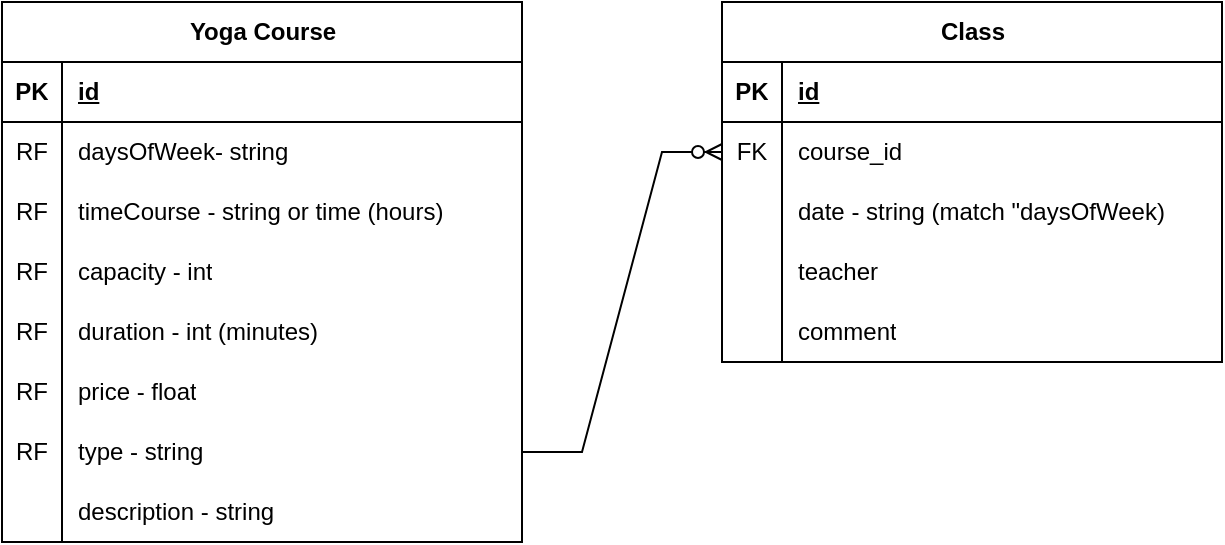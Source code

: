 <mxfile version="24.8.3" pages="2">
  <diagram name="Database" id="Qu7sAN18-eHF3yUNQ8n1">
    <mxGraphModel dx="1050" dy="522" grid="1" gridSize="10" guides="1" tooltips="1" connect="1" arrows="1" fold="1" page="1" pageScale="1" pageWidth="827" pageHeight="1169" math="0" shadow="0">
      <root>
        <mxCell id="0" />
        <mxCell id="1" parent="0" />
        <mxCell id="ktZBi00OZ3sDXtpWGSN6-1" value="Yoga Course" style="shape=table;startSize=30;container=1;collapsible=1;childLayout=tableLayout;fixedRows=1;rowLines=0;fontStyle=1;align=center;resizeLast=1;html=1;" parent="1" vertex="1">
          <mxGeometry x="120" y="120" width="260" height="270" as="geometry" />
        </mxCell>
        <mxCell id="ktZBi00OZ3sDXtpWGSN6-2" value="" style="shape=tableRow;horizontal=0;startSize=0;swimlaneHead=0;swimlaneBody=0;fillColor=none;collapsible=0;dropTarget=0;points=[[0,0.5],[1,0.5]];portConstraint=eastwest;top=0;left=0;right=0;bottom=1;" parent="ktZBi00OZ3sDXtpWGSN6-1" vertex="1">
          <mxGeometry y="30" width="260" height="30" as="geometry" />
        </mxCell>
        <mxCell id="ktZBi00OZ3sDXtpWGSN6-3" value="PK" style="shape=partialRectangle;connectable=0;fillColor=none;top=0;left=0;bottom=0;right=0;fontStyle=1;overflow=hidden;whiteSpace=wrap;html=1;" parent="ktZBi00OZ3sDXtpWGSN6-2" vertex="1">
          <mxGeometry width="30" height="30" as="geometry">
            <mxRectangle width="30" height="30" as="alternateBounds" />
          </mxGeometry>
        </mxCell>
        <mxCell id="ktZBi00OZ3sDXtpWGSN6-4" value="id" style="shape=partialRectangle;connectable=0;fillColor=none;top=0;left=0;bottom=0;right=0;align=left;spacingLeft=6;fontStyle=5;overflow=hidden;whiteSpace=wrap;html=1;" parent="ktZBi00OZ3sDXtpWGSN6-2" vertex="1">
          <mxGeometry x="30" width="230" height="30" as="geometry">
            <mxRectangle width="230" height="30" as="alternateBounds" />
          </mxGeometry>
        </mxCell>
        <mxCell id="k6un1PruwB5c_WPFJ324-1" value="" style="shape=tableRow;horizontal=0;startSize=0;swimlaneHead=0;swimlaneBody=0;fillColor=none;collapsible=0;dropTarget=0;points=[[0,0.5],[1,0.5]];portConstraint=eastwest;top=0;left=0;right=0;bottom=0;" parent="ktZBi00OZ3sDXtpWGSN6-1" vertex="1">
          <mxGeometry y="60" width="260" height="30" as="geometry" />
        </mxCell>
        <mxCell id="k6un1PruwB5c_WPFJ324-2" value="RF" style="shape=partialRectangle;connectable=0;fillColor=none;top=0;left=0;bottom=0;right=0;editable=1;overflow=hidden;whiteSpace=wrap;html=1;" parent="k6un1PruwB5c_WPFJ324-1" vertex="1">
          <mxGeometry width="30" height="30" as="geometry">
            <mxRectangle width="30" height="30" as="alternateBounds" />
          </mxGeometry>
        </mxCell>
        <mxCell id="k6un1PruwB5c_WPFJ324-3" value="daysOfWeek- string" style="shape=partialRectangle;connectable=0;fillColor=none;top=0;left=0;bottom=0;right=0;align=left;spacingLeft=6;overflow=hidden;whiteSpace=wrap;html=1;" parent="k6un1PruwB5c_WPFJ324-1" vertex="1">
          <mxGeometry x="30" width="230" height="30" as="geometry">
            <mxRectangle width="230" height="30" as="alternateBounds" />
          </mxGeometry>
        </mxCell>
        <mxCell id="ktZBi00OZ3sDXtpWGSN6-8" value="" style="shape=tableRow;horizontal=0;startSize=0;swimlaneHead=0;swimlaneBody=0;fillColor=none;collapsible=0;dropTarget=0;points=[[0,0.5],[1,0.5]];portConstraint=eastwest;top=0;left=0;right=0;bottom=0;" parent="ktZBi00OZ3sDXtpWGSN6-1" vertex="1">
          <mxGeometry y="90" width="260" height="30" as="geometry" />
        </mxCell>
        <mxCell id="ktZBi00OZ3sDXtpWGSN6-9" value="RF" style="shape=partialRectangle;connectable=0;fillColor=none;top=0;left=0;bottom=0;right=0;editable=1;overflow=hidden;whiteSpace=wrap;html=1;" parent="ktZBi00OZ3sDXtpWGSN6-8" vertex="1">
          <mxGeometry width="30" height="30" as="geometry">
            <mxRectangle width="30" height="30" as="alternateBounds" />
          </mxGeometry>
        </mxCell>
        <mxCell id="ktZBi00OZ3sDXtpWGSN6-10" value="timeCourse - string or time (hours)" style="shape=partialRectangle;connectable=0;fillColor=none;top=0;left=0;bottom=0;right=0;align=left;spacingLeft=6;overflow=hidden;whiteSpace=wrap;html=1;" parent="ktZBi00OZ3sDXtpWGSN6-8" vertex="1">
          <mxGeometry x="30" width="230" height="30" as="geometry">
            <mxRectangle width="230" height="30" as="alternateBounds" />
          </mxGeometry>
        </mxCell>
        <mxCell id="ktZBi00OZ3sDXtpWGSN6-11" value="" style="shape=tableRow;horizontal=0;startSize=0;swimlaneHead=0;swimlaneBody=0;fillColor=none;collapsible=0;dropTarget=0;points=[[0,0.5],[1,0.5]];portConstraint=eastwest;top=0;left=0;right=0;bottom=0;" parent="ktZBi00OZ3sDXtpWGSN6-1" vertex="1">
          <mxGeometry y="120" width="260" height="30" as="geometry" />
        </mxCell>
        <mxCell id="ktZBi00OZ3sDXtpWGSN6-12" value="RF" style="shape=partialRectangle;connectable=0;fillColor=none;top=0;left=0;bottom=0;right=0;editable=1;overflow=hidden;whiteSpace=wrap;html=1;" parent="ktZBi00OZ3sDXtpWGSN6-11" vertex="1">
          <mxGeometry width="30" height="30" as="geometry">
            <mxRectangle width="30" height="30" as="alternateBounds" />
          </mxGeometry>
        </mxCell>
        <mxCell id="ktZBi00OZ3sDXtpWGSN6-13" value="capacity - int" style="shape=partialRectangle;connectable=0;fillColor=none;top=0;left=0;bottom=0;right=0;align=left;spacingLeft=6;overflow=hidden;whiteSpace=wrap;html=1;" parent="ktZBi00OZ3sDXtpWGSN6-11" vertex="1">
          <mxGeometry x="30" width="230" height="30" as="geometry">
            <mxRectangle width="230" height="30" as="alternateBounds" />
          </mxGeometry>
        </mxCell>
        <mxCell id="ktZBi00OZ3sDXtpWGSN6-14" value="" style="shape=tableRow;horizontal=0;startSize=0;swimlaneHead=0;swimlaneBody=0;fillColor=none;collapsible=0;dropTarget=0;points=[[0,0.5],[1,0.5]];portConstraint=eastwest;top=0;left=0;right=0;bottom=0;" parent="ktZBi00OZ3sDXtpWGSN6-1" vertex="1">
          <mxGeometry y="150" width="260" height="30" as="geometry" />
        </mxCell>
        <mxCell id="ktZBi00OZ3sDXtpWGSN6-15" value="RF" style="shape=partialRectangle;connectable=0;fillColor=none;top=0;left=0;bottom=0;right=0;editable=1;overflow=hidden;whiteSpace=wrap;html=1;" parent="ktZBi00OZ3sDXtpWGSN6-14" vertex="1">
          <mxGeometry width="30" height="30" as="geometry">
            <mxRectangle width="30" height="30" as="alternateBounds" />
          </mxGeometry>
        </mxCell>
        <mxCell id="ktZBi00OZ3sDXtpWGSN6-16" value="duration - int (minutes)" style="shape=partialRectangle;connectable=0;fillColor=none;top=0;left=0;bottom=0;right=0;align=left;spacingLeft=6;overflow=hidden;whiteSpace=wrap;html=1;" parent="ktZBi00OZ3sDXtpWGSN6-14" vertex="1">
          <mxGeometry x="30" width="230" height="30" as="geometry">
            <mxRectangle width="230" height="30" as="alternateBounds" />
          </mxGeometry>
        </mxCell>
        <mxCell id="ktZBi00OZ3sDXtpWGSN6-17" value="" style="shape=tableRow;horizontal=0;startSize=0;swimlaneHead=0;swimlaneBody=0;fillColor=none;collapsible=0;dropTarget=0;points=[[0,0.5],[1,0.5]];portConstraint=eastwest;top=0;left=0;right=0;bottom=0;" parent="ktZBi00OZ3sDXtpWGSN6-1" vertex="1">
          <mxGeometry y="180" width="260" height="30" as="geometry" />
        </mxCell>
        <mxCell id="ktZBi00OZ3sDXtpWGSN6-18" value="RF" style="shape=partialRectangle;connectable=0;fillColor=none;top=0;left=0;bottom=0;right=0;editable=1;overflow=hidden;whiteSpace=wrap;html=1;" parent="ktZBi00OZ3sDXtpWGSN6-17" vertex="1">
          <mxGeometry width="30" height="30" as="geometry">
            <mxRectangle width="30" height="30" as="alternateBounds" />
          </mxGeometry>
        </mxCell>
        <mxCell id="ktZBi00OZ3sDXtpWGSN6-19" value="price - float" style="shape=partialRectangle;connectable=0;fillColor=none;top=0;left=0;bottom=0;right=0;align=left;spacingLeft=6;overflow=hidden;whiteSpace=wrap;html=1;" parent="ktZBi00OZ3sDXtpWGSN6-17" vertex="1">
          <mxGeometry x="30" width="230" height="30" as="geometry">
            <mxRectangle width="230" height="30" as="alternateBounds" />
          </mxGeometry>
        </mxCell>
        <mxCell id="ktZBi00OZ3sDXtpWGSN6-20" value="" style="shape=tableRow;horizontal=0;startSize=0;swimlaneHead=0;swimlaneBody=0;fillColor=none;collapsible=0;dropTarget=0;points=[[0,0.5],[1,0.5]];portConstraint=eastwest;top=0;left=0;right=0;bottom=0;" parent="ktZBi00OZ3sDXtpWGSN6-1" vertex="1">
          <mxGeometry y="210" width="260" height="30" as="geometry" />
        </mxCell>
        <mxCell id="ktZBi00OZ3sDXtpWGSN6-21" value="RF" style="shape=partialRectangle;connectable=0;fillColor=none;top=0;left=0;bottom=0;right=0;editable=1;overflow=hidden;whiteSpace=wrap;html=1;" parent="ktZBi00OZ3sDXtpWGSN6-20" vertex="1">
          <mxGeometry width="30" height="30" as="geometry">
            <mxRectangle width="30" height="30" as="alternateBounds" />
          </mxGeometry>
        </mxCell>
        <mxCell id="ktZBi00OZ3sDXtpWGSN6-22" value="type - string" style="shape=partialRectangle;connectable=0;fillColor=none;top=0;left=0;bottom=0;right=0;align=left;spacingLeft=6;overflow=hidden;whiteSpace=wrap;html=1;" parent="ktZBi00OZ3sDXtpWGSN6-20" vertex="1">
          <mxGeometry x="30" width="230" height="30" as="geometry">
            <mxRectangle width="230" height="30" as="alternateBounds" />
          </mxGeometry>
        </mxCell>
        <mxCell id="ktZBi00OZ3sDXtpWGSN6-23" value="" style="shape=tableRow;horizontal=0;startSize=0;swimlaneHead=0;swimlaneBody=0;fillColor=none;collapsible=0;dropTarget=0;points=[[0,0.5],[1,0.5]];portConstraint=eastwest;top=0;left=0;right=0;bottom=0;" parent="ktZBi00OZ3sDXtpWGSN6-1" vertex="1">
          <mxGeometry y="240" width="260" height="30" as="geometry" />
        </mxCell>
        <mxCell id="ktZBi00OZ3sDXtpWGSN6-24" value="" style="shape=partialRectangle;connectable=0;fillColor=none;top=0;left=0;bottom=0;right=0;editable=1;overflow=hidden;whiteSpace=wrap;html=1;" parent="ktZBi00OZ3sDXtpWGSN6-23" vertex="1">
          <mxGeometry width="30" height="30" as="geometry">
            <mxRectangle width="30" height="30" as="alternateBounds" />
          </mxGeometry>
        </mxCell>
        <mxCell id="ktZBi00OZ3sDXtpWGSN6-25" value="description - string" style="shape=partialRectangle;connectable=0;fillColor=none;top=0;left=0;bottom=0;right=0;align=left;spacingLeft=6;overflow=hidden;whiteSpace=wrap;html=1;" parent="ktZBi00OZ3sDXtpWGSN6-23" vertex="1">
          <mxGeometry x="30" width="230" height="30" as="geometry">
            <mxRectangle width="230" height="30" as="alternateBounds" />
          </mxGeometry>
        </mxCell>
        <mxCell id="ktZBi00OZ3sDXtpWGSN6-26" value="Class" style="shape=table;startSize=30;container=1;collapsible=1;childLayout=tableLayout;fixedRows=1;rowLines=0;fontStyle=1;align=center;resizeLast=1;html=1;" parent="1" vertex="1">
          <mxGeometry x="480" y="120" width="250" height="180" as="geometry" />
        </mxCell>
        <mxCell id="ktZBi00OZ3sDXtpWGSN6-27" value="" style="shape=tableRow;horizontal=0;startSize=0;swimlaneHead=0;swimlaneBody=0;fillColor=none;collapsible=0;dropTarget=0;points=[[0,0.5],[1,0.5]];portConstraint=eastwest;top=0;left=0;right=0;bottom=1;" parent="ktZBi00OZ3sDXtpWGSN6-26" vertex="1">
          <mxGeometry y="30" width="250" height="30" as="geometry" />
        </mxCell>
        <mxCell id="ktZBi00OZ3sDXtpWGSN6-28" value="PK" style="shape=partialRectangle;connectable=0;fillColor=none;top=0;left=0;bottom=0;right=0;fontStyle=1;overflow=hidden;whiteSpace=wrap;html=1;" parent="ktZBi00OZ3sDXtpWGSN6-27" vertex="1">
          <mxGeometry width="30" height="30" as="geometry">
            <mxRectangle width="30" height="30" as="alternateBounds" />
          </mxGeometry>
        </mxCell>
        <mxCell id="ktZBi00OZ3sDXtpWGSN6-29" value="id" style="shape=partialRectangle;connectable=0;fillColor=none;top=0;left=0;bottom=0;right=0;align=left;spacingLeft=6;fontStyle=5;overflow=hidden;whiteSpace=wrap;html=1;" parent="ktZBi00OZ3sDXtpWGSN6-27" vertex="1">
          <mxGeometry x="30" width="220" height="30" as="geometry">
            <mxRectangle width="220" height="30" as="alternateBounds" />
          </mxGeometry>
        </mxCell>
        <mxCell id="ktZBi00OZ3sDXtpWGSN6-30" value="" style="shape=tableRow;horizontal=0;startSize=0;swimlaneHead=0;swimlaneBody=0;fillColor=none;collapsible=0;dropTarget=0;points=[[0,0.5],[1,0.5]];portConstraint=eastwest;top=0;left=0;right=0;bottom=0;" parent="ktZBi00OZ3sDXtpWGSN6-26" vertex="1">
          <mxGeometry y="60" width="250" height="30" as="geometry" />
        </mxCell>
        <mxCell id="ktZBi00OZ3sDXtpWGSN6-31" value="FK" style="shape=partialRectangle;connectable=0;fillColor=none;top=0;left=0;bottom=0;right=0;editable=1;overflow=hidden;whiteSpace=wrap;html=1;" parent="ktZBi00OZ3sDXtpWGSN6-30" vertex="1">
          <mxGeometry width="30" height="30" as="geometry">
            <mxRectangle width="30" height="30" as="alternateBounds" />
          </mxGeometry>
        </mxCell>
        <mxCell id="ktZBi00OZ3sDXtpWGSN6-32" value="course_id" style="shape=partialRectangle;connectable=0;fillColor=none;top=0;left=0;bottom=0;right=0;align=left;spacingLeft=6;overflow=hidden;whiteSpace=wrap;html=1;" parent="ktZBi00OZ3sDXtpWGSN6-30" vertex="1">
          <mxGeometry x="30" width="220" height="30" as="geometry">
            <mxRectangle width="220" height="30" as="alternateBounds" />
          </mxGeometry>
        </mxCell>
        <mxCell id="HOfymDGzSZPdb2pYq9Dd-1" value="" style="shape=tableRow;horizontal=0;startSize=0;swimlaneHead=0;swimlaneBody=0;fillColor=none;collapsible=0;dropTarget=0;points=[[0,0.5],[1,0.5]];portConstraint=eastwest;top=0;left=0;right=0;bottom=0;" vertex="1" parent="ktZBi00OZ3sDXtpWGSN6-26">
          <mxGeometry y="90" width="250" height="30" as="geometry" />
        </mxCell>
        <mxCell id="HOfymDGzSZPdb2pYq9Dd-2" value="" style="shape=partialRectangle;connectable=0;fillColor=none;top=0;left=0;bottom=0;right=0;editable=1;overflow=hidden;whiteSpace=wrap;html=1;" vertex="1" parent="HOfymDGzSZPdb2pYq9Dd-1">
          <mxGeometry width="30" height="30" as="geometry">
            <mxRectangle width="30" height="30" as="alternateBounds" />
          </mxGeometry>
        </mxCell>
        <mxCell id="HOfymDGzSZPdb2pYq9Dd-3" value="date - string (match &quot;daysOfWeek)" style="shape=partialRectangle;connectable=0;fillColor=none;top=0;left=0;bottom=0;right=0;align=left;spacingLeft=6;overflow=hidden;whiteSpace=wrap;html=1;" vertex="1" parent="HOfymDGzSZPdb2pYq9Dd-1">
          <mxGeometry x="30" width="220" height="30" as="geometry">
            <mxRectangle width="220" height="30" as="alternateBounds" />
          </mxGeometry>
        </mxCell>
        <mxCell id="ktZBi00OZ3sDXtpWGSN6-33" value="" style="shape=tableRow;horizontal=0;startSize=0;swimlaneHead=0;swimlaneBody=0;fillColor=none;collapsible=0;dropTarget=0;points=[[0,0.5],[1,0.5]];portConstraint=eastwest;top=0;left=0;right=0;bottom=0;" parent="ktZBi00OZ3sDXtpWGSN6-26" vertex="1">
          <mxGeometry y="120" width="250" height="30" as="geometry" />
        </mxCell>
        <mxCell id="ktZBi00OZ3sDXtpWGSN6-34" value="" style="shape=partialRectangle;connectable=0;fillColor=none;top=0;left=0;bottom=0;right=0;editable=1;overflow=hidden;whiteSpace=wrap;html=1;" parent="ktZBi00OZ3sDXtpWGSN6-33" vertex="1">
          <mxGeometry width="30" height="30" as="geometry">
            <mxRectangle width="30" height="30" as="alternateBounds" />
          </mxGeometry>
        </mxCell>
        <mxCell id="ktZBi00OZ3sDXtpWGSN6-35" value="teacher" style="shape=partialRectangle;connectable=0;fillColor=none;top=0;left=0;bottom=0;right=0;align=left;spacingLeft=6;overflow=hidden;whiteSpace=wrap;html=1;" parent="ktZBi00OZ3sDXtpWGSN6-33" vertex="1">
          <mxGeometry x="30" width="220" height="30" as="geometry">
            <mxRectangle width="220" height="30" as="alternateBounds" />
          </mxGeometry>
        </mxCell>
        <mxCell id="ktZBi00OZ3sDXtpWGSN6-36" value="" style="shape=tableRow;horizontal=0;startSize=0;swimlaneHead=0;swimlaneBody=0;fillColor=none;collapsible=0;dropTarget=0;points=[[0,0.5],[1,0.5]];portConstraint=eastwest;top=0;left=0;right=0;bottom=0;" parent="ktZBi00OZ3sDXtpWGSN6-26" vertex="1">
          <mxGeometry y="150" width="250" height="30" as="geometry" />
        </mxCell>
        <mxCell id="ktZBi00OZ3sDXtpWGSN6-37" value="" style="shape=partialRectangle;connectable=0;fillColor=none;top=0;left=0;bottom=0;right=0;editable=1;overflow=hidden;whiteSpace=wrap;html=1;" parent="ktZBi00OZ3sDXtpWGSN6-36" vertex="1">
          <mxGeometry width="30" height="30" as="geometry">
            <mxRectangle width="30" height="30" as="alternateBounds" />
          </mxGeometry>
        </mxCell>
        <mxCell id="ktZBi00OZ3sDXtpWGSN6-38" value="comment" style="shape=partialRectangle;connectable=0;fillColor=none;top=0;left=0;bottom=0;right=0;align=left;spacingLeft=6;overflow=hidden;whiteSpace=wrap;html=1;" parent="ktZBi00OZ3sDXtpWGSN6-36" vertex="1">
          <mxGeometry x="30" width="220" height="30" as="geometry">
            <mxRectangle width="220" height="30" as="alternateBounds" />
          </mxGeometry>
        </mxCell>
        <mxCell id="ktZBi00OZ3sDXtpWGSN6-39" value="" style="edgeStyle=entityRelationEdgeStyle;fontSize=12;html=1;endArrow=ERzeroToMany;endFill=1;rounded=0;exitX=1;exitY=0.5;exitDx=0;exitDy=0;entryX=0;entryY=0.5;entryDx=0;entryDy=0;" parent="1" source="ktZBi00OZ3sDXtpWGSN6-20" target="ktZBi00OZ3sDXtpWGSN6-30" edge="1">
          <mxGeometry width="100" height="100" relative="1" as="geometry">
            <mxPoint x="510" y="420" as="sourcePoint" />
            <mxPoint x="610" y="320" as="targetPoint" />
          </mxGeometry>
        </mxCell>
      </root>
    </mxGraphModel>
  </diagram>
  <diagram id="B4Cg75HxRvvAkZBbAUJZ" name="Design">
    <mxGraphModel dx="1235" dy="614" grid="1" gridSize="10" guides="1" tooltips="1" connect="1" arrows="1" fold="1" page="1" pageScale="1" pageWidth="827" pageHeight="1169" math="0" shadow="0">
      <root>
        <mxCell id="0" />
        <mxCell id="1" parent="0" />
        <mxCell id="dASC114HM6m3GAWfFmNL-3" value="" style="rounded=0;whiteSpace=wrap;html=1;" vertex="1" parent="1">
          <mxGeometry x="244" y="80" width="316" height="400" as="geometry" />
        </mxCell>
        <mxCell id="OmDmfE5nEwy6JhMSHAez-1" value="Yoga Plus" style="text;html=1;align=center;verticalAlign=middle;whiteSpace=wrap;rounded=0;" vertex="1" parent="1">
          <mxGeometry x="244" y="80" width="60" height="30" as="geometry" />
        </mxCell>
        <mxCell id="OmDmfE5nEwy6JhMSHAez-3" value="Create Yoga Course" style="rounded=1;html=1;shadow=0;dashed=0;whiteSpace=wrap;fontSize=10;fillColor=#E6E6E6;align=center;strokeColor=#E6E6E6;fontColor=#333333;" vertex="1" parent="1">
          <mxGeometry x="447" y="86.56" width="105.5" height="16.88" as="geometry" />
        </mxCell>
        <mxCell id="OmDmfE5nEwy6JhMSHAez-6" value="IMAGE" style="rounded=0;whiteSpace=wrap;html=1;" vertex="1" parent="1">
          <mxGeometry x="244" y="120" width="316" height="90" as="geometry" />
        </mxCell>
        <mxCell id="OmDmfE5nEwy6JhMSHAez-7" value="List Yoga Course" style="text;html=1;align=center;verticalAlign=middle;whiteSpace=wrap;rounded=0;" vertex="1" parent="1">
          <mxGeometry x="357" y="220" width="93" height="30" as="geometry" />
        </mxCell>
        <mxCell id="NrBIfsGKW2yngS-ujAXx-1" value="" style="rounded=1;whiteSpace=wrap;html=1;" vertex="1" parent="1">
          <mxGeometry x="250" y="250" width="300" height="100" as="geometry" />
        </mxCell>
        <mxCell id="NrBIfsGKW2yngS-ujAXx-2" value="Type: Hatha Yoga" style="text;html=1;align=center;verticalAlign=middle;whiteSpace=wrap;rounded=0;" vertex="1" parent="1">
          <mxGeometry x="250" y="250" width="120" height="30" as="geometry" />
        </mxCell>
        <mxCell id="ojULo0PDcQAoU5sdYMIX-1" value="Day: Monday" style="text;html=1;align=center;verticalAlign=middle;whiteSpace=wrap;rounded=0;" vertex="1" parent="1">
          <mxGeometry x="250" y="285" width="110" height="30" as="geometry" />
        </mxCell>
        <mxCell id="kzrOiMN437kvPBKiKluk-1" value="Price: 50$" style="text;html=1;align=center;verticalAlign=middle;whiteSpace=wrap;rounded=0;" vertex="1" parent="1">
          <mxGeometry x="250" y="320" width="100" height="30" as="geometry" />
        </mxCell>
        <mxCell id="_DzRsonxga73gAE9T1hT-1" value="Update" style="rounded=1;html=1;shadow=0;dashed=0;whiteSpace=wrap;fontSize=10;fillColor=#E6E6E6;align=center;strokeColor=#E6E6E6;fontColor=#333333;" vertex="1" parent="1">
          <mxGeometry x="420" y="268.12" width="50" height="16.88" as="geometry" />
        </mxCell>
        <mxCell id="_DzRsonxga73gAE9T1hT-2" value="Delete" style="rounded=1;html=1;shadow=0;dashed=0;whiteSpace=wrap;fontSize=10;fillColor=#E6E6E6;align=center;strokeColor=#E6E6E6;fontColor=#333333;" vertex="1" parent="1">
          <mxGeometry x="490" y="268.12" width="50" height="16.88" as="geometry" />
        </mxCell>
        <mxCell id="OMkdVWp0ENtOgQ8v_DJ7-1" value="List Classes" style="rounded=1;html=1;shadow=0;dashed=0;whiteSpace=wrap;fontSize=10;fillColor=#E6E6E6;align=center;strokeColor=#E6E6E6;fontColor=#333333;" vertex="1" parent="1">
          <mxGeometry x="479.5" y="303.12" width="60.5" height="16.88" as="geometry" />
        </mxCell>
        <mxCell id="mezN3tm7LlnXC2PhxbCd-23" value="" style="rounded=1;whiteSpace=wrap;html=1;" vertex="1" parent="1">
          <mxGeometry x="252" y="370" width="300" height="100" as="geometry" />
        </mxCell>
        <mxCell id="mezN3tm7LlnXC2PhxbCd-24" value="Type: Vinyasa Yoga" style="text;html=1;align=center;verticalAlign=middle;whiteSpace=wrap;rounded=0;" vertex="1" parent="1">
          <mxGeometry x="252" y="370" width="120" height="30" as="geometry" />
        </mxCell>
        <mxCell id="mezN3tm7LlnXC2PhxbCd-25" value="Date: Tuesday" style="text;html=1;align=center;verticalAlign=middle;whiteSpace=wrap;rounded=0;" vertex="1" parent="1">
          <mxGeometry x="252" y="405" width="110" height="30" as="geometry" />
        </mxCell>
        <mxCell id="mezN3tm7LlnXC2PhxbCd-26" value="Price: 60$" style="text;html=1;align=center;verticalAlign=middle;whiteSpace=wrap;rounded=0;" vertex="1" parent="1">
          <mxGeometry x="252" y="440" width="100" height="30" as="geometry" />
        </mxCell>
        <mxCell id="mezN3tm7LlnXC2PhxbCd-27" value="Update" style="rounded=1;html=1;shadow=0;dashed=0;whiteSpace=wrap;fontSize=10;fillColor=#E6E6E6;align=center;strokeColor=#E6E6E6;fontColor=#333333;" vertex="1" parent="1">
          <mxGeometry x="420" y="388.12" width="50" height="16.88" as="geometry" />
        </mxCell>
        <mxCell id="mezN3tm7LlnXC2PhxbCd-28" value="Delete" style="rounded=1;html=1;shadow=0;dashed=0;whiteSpace=wrap;fontSize=10;fillColor=#E6E6E6;align=center;strokeColor=#E6E6E6;fontColor=#333333;" vertex="1" parent="1">
          <mxGeometry x="492" y="388.12" width="50" height="16.88" as="geometry" />
        </mxCell>
        <mxCell id="mezN3tm7LlnXC2PhxbCd-29" value="List Classes" style="rounded=1;html=1;shadow=0;dashed=0;whiteSpace=wrap;fontSize=10;fillColor=#E6E6E6;align=center;strokeColor=#E6E6E6;fontColor=#333333;" vertex="1" parent="1">
          <mxGeometry x="484" y="423.12" width="58" height="16.88" as="geometry" />
        </mxCell>
        <mxCell id="mezN3tm7LlnXC2PhxbCd-30" value="Main" style="text;strokeColor=none;fillColor=none;html=1;fontSize=24;fontStyle=1;verticalAlign=middle;align=center;" vertex="1" parent="1">
          <mxGeometry x="352" y="30" width="100" height="40" as="geometry" />
        </mxCell>
        <mxCell id="mezN3tm7LlnXC2PhxbCd-31" value="" style="endArrow=none;html=1;rounded=0;" edge="1" parent="1">
          <mxGeometry width="50" height="50" relative="1" as="geometry">
            <mxPoint x="80" y="520" as="sourcePoint" />
            <mxPoint x="800" y="520" as="targetPoint" />
          </mxGeometry>
        </mxCell>
        <mxCell id="mezN3tm7LlnXC2PhxbCd-39" value="Create Yoga Course" style="text;strokeColor=none;fillColor=none;html=1;fontSize=24;fontStyle=1;verticalAlign=middle;align=center;" vertex="1" parent="1">
          <mxGeometry x="271" y="545" width="258" height="40" as="geometry" />
        </mxCell>
        <mxCell id="mezN3tm7LlnXC2PhxbCd-40" value="" style="rounded=0;whiteSpace=wrap;html=1;" vertex="1" parent="1">
          <mxGeometry x="244" y="640" width="316" height="490" as="geometry" />
        </mxCell>
        <mxCell id="MDOIVc_K0_eEePhxsJHd-1" value="Yoga Plus" style="text;html=1;align=center;verticalAlign=middle;whiteSpace=wrap;rounded=0;" vertex="1" parent="1">
          <mxGeometry x="244" y="640" width="60" height="30" as="geometry" />
        </mxCell>
        <mxCell id="MDOIVc_K0_eEePhxsJHd-2" value="Back to home" style="rounded=1;html=1;shadow=0;dashed=0;whiteSpace=wrap;fontSize=10;fillColor=#E6E6E6;align=center;strokeColor=#E6E6E6;fontColor=#333333;" vertex="1" parent="1">
          <mxGeometry x="447" y="646.56" width="105.5" height="16.88" as="geometry" />
        </mxCell>
        <mxCell id="sGdm_3iKMKo3PrpfCugS-2" value="Create Yoga Course" style="text;html=1;align=center;verticalAlign=middle;whiteSpace=wrap;rounded=0;" vertex="1" parent="1">
          <mxGeometry x="344.5" y="680" width="115" height="30" as="geometry" />
        </mxCell>
        <mxCell id="qm1wZ9AW7__iYlHTcipA-4" value="Day:" style="text;html=1;align=center;verticalAlign=middle;whiteSpace=wrap;rounded=0;" vertex="1" parent="1">
          <mxGeometry x="250" y="730" width="60" height="30" as="geometry" />
        </mxCell>
        <mxCell id="2uH7TSTkVttdps6SsFcG-10" value="List Days" style="text;strokeColor=none;fillColor=none;align=left;verticalAlign=middle;spacingLeft=4;spacingRight=4;overflow=hidden;points=[[0,0.5],[1,0.5]];portConstraint=eastwest;rotatable=0;whiteSpace=wrap;html=1;" vertex="1" parent="1">
          <mxGeometry x="310" y="730" width="80" height="30" as="geometry" />
        </mxCell>
        <mxCell id="4APLGGOWLt5w7SK7YsWf-1" value="Time:" style="text;html=1;align=center;verticalAlign=middle;whiteSpace=wrap;rounded=0;" vertex="1" parent="1">
          <mxGeometry x="252" y="780" width="60" height="30" as="geometry" />
        </mxCell>
        <mxCell id="obgJnhZvrJpKYzFEcMx0-1" value="Capacity:" style="text;html=1;align=center;verticalAlign=middle;whiteSpace=wrap;rounded=0;" vertex="1" parent="1">
          <mxGeometry x="260" y="830" width="60" height="30" as="geometry" />
        </mxCell>
        <mxCell id="bw81G9Gl4YSinFgk0kAA-1" value="Duration:" style="text;html=1;align=center;verticalAlign=middle;whiteSpace=wrap;rounded=0;" vertex="1" parent="1">
          <mxGeometry x="260" y="890" width="60" height="30" as="geometry" />
        </mxCell>
        <mxCell id="BO9Z4iiQ3yQgJUiGyXaB-1" value="Price:" style="text;html=1;align=center;verticalAlign=middle;whiteSpace=wrap;rounded=0;" vertex="1" parent="1">
          <mxGeometry x="260" y="940" width="60" height="30" as="geometry" />
        </mxCell>
        <mxCell id="MB-z_qjA2A9-QxaFJ-mV-1" value="Type :&amp;nbsp;" style="text;html=1;align=center;verticalAlign=middle;whiteSpace=wrap;rounded=0;" vertex="1" parent="1">
          <mxGeometry x="250" y="990" width="76" height="30" as="geometry" />
        </mxCell>
        <mxCell id="94d8b_wbFzdjxEgnUCDq-1" value="Description:&amp;nbsp;" style="text;html=1;align=center;verticalAlign=middle;whiteSpace=wrap;rounded=0;" vertex="1" parent="1">
          <mxGeometry x="250" y="1040" width="60" height="30" as="geometry" />
        </mxCell>
        <mxCell id="94d8b_wbFzdjxEgnUCDq-2" value="Save" style="rounded=1;html=1;shadow=0;dashed=0;whiteSpace=wrap;fontSize=10;fillColor=#E6E6E6;align=center;strokeColor=#E6E6E6;fontColor=#333333;" vertex="1" parent="1">
          <mxGeometry x="341.5" y="1090" width="105.5" height="16.88" as="geometry" />
        </mxCell>
        <mxCell id="94d8b_wbFzdjxEgnUCDq-3" value="" style="endArrow=none;html=1;rounded=0;" edge="1" parent="1">
          <mxGeometry width="50" height="50" relative="1" as="geometry">
            <mxPoint x="80" y="1280" as="sourcePoint" />
            <mxPoint x="800" y="1280" as="targetPoint" />
          </mxGeometry>
        </mxCell>
        <mxCell id="ExhTCnXNMshtlmFt1UVm-1" value="List class in Yoga course" style="text;strokeColor=none;fillColor=none;html=1;fontSize=24;fontStyle=1;verticalAlign=middle;align=center;" vertex="1" parent="1">
          <mxGeometry x="234.12" y="1300" width="331.75" height="40" as="geometry" />
        </mxCell>
        <mxCell id="UfEsWodMRFHpx0zw25cj-2" value="" style="rounded=0;whiteSpace=wrap;html=1;" vertex="1" parent="1">
          <mxGeometry x="242" y="1360" width="316" height="480" as="geometry" />
        </mxCell>
        <mxCell id="UfEsWodMRFHpx0zw25cj-3" value="Yoga Plus" style="text;html=1;align=center;verticalAlign=middle;whiteSpace=wrap;rounded=0;" vertex="1" parent="1">
          <mxGeometry x="242" y="1360" width="60" height="30" as="geometry" />
        </mxCell>
        <mxCell id="UfEsWodMRFHpx0zw25cj-4" value="Back to home" style="rounded=1;html=1;shadow=0;dashed=0;whiteSpace=wrap;fontSize=10;fillColor=#E6E6E6;align=center;strokeColor=#E6E6E6;fontColor=#333333;" vertex="1" parent="1">
          <mxGeometry x="445" y="1366.56" width="105.5" height="16.88" as="geometry" />
        </mxCell>
        <mxCell id="UfEsWodMRFHpx0zw25cj-5" value="IMAGE" style="rounded=0;whiteSpace=wrap;html=1;" vertex="1" parent="1">
          <mxGeometry x="242" y="1400" width="316" height="90" as="geometry" />
        </mxCell>
        <mxCell id="UfEsWodMRFHpx0zw25cj-6" value="List Yoga Class" style="text;html=1;align=center;verticalAlign=middle;whiteSpace=wrap;rounded=0;" vertex="1" parent="1">
          <mxGeometry x="355" y="1500" width="93" height="30" as="geometry" />
        </mxCell>
        <mxCell id="UfEsWodMRFHpx0zw25cj-7" value="" style="rounded=1;whiteSpace=wrap;html=1;" vertex="1" parent="1">
          <mxGeometry x="248" y="1530" width="300" height="130" as="geometry" />
        </mxCell>
        <mxCell id="UfEsWodMRFHpx0zw25cj-8" value="Type: Hatha Yoga" style="text;html=1;align=center;verticalAlign=middle;whiteSpace=wrap;rounded=0;" vertex="1" parent="1">
          <mxGeometry x="248" y="1530" width="120" height="30" as="geometry" />
        </mxCell>
        <mxCell id="UfEsWodMRFHpx0zw25cj-9" value="Class: A" style="text;html=1;align=center;verticalAlign=middle;whiteSpace=wrap;rounded=0;" vertex="1" parent="1">
          <mxGeometry x="248" y="1565" width="60" height="30" as="geometry" />
        </mxCell>
        <mxCell id="UfEsWodMRFHpx0zw25cj-10" value="Date: 21/10/2024" style="text;html=1;align=center;verticalAlign=middle;whiteSpace=wrap;rounded=0;" vertex="1" parent="1">
          <mxGeometry x="248" y="1600" width="100" height="30" as="geometry" />
        </mxCell>
        <mxCell id="UfEsWodMRFHpx0zw25cj-11" value="Update" style="rounded=1;html=1;shadow=0;dashed=0;whiteSpace=wrap;fontSize=10;fillColor=#E6E6E6;align=center;strokeColor=#E6E6E6;fontColor=#333333;" vertex="1" parent="1">
          <mxGeometry x="430" y="1565" width="50" height="16.88" as="geometry" />
        </mxCell>
        <mxCell id="UfEsWodMRFHpx0zw25cj-12" value="Delete" style="rounded=1;html=1;shadow=0;dashed=0;whiteSpace=wrap;fontSize=10;fillColor=#E6E6E6;align=center;strokeColor=#E6E6E6;fontColor=#333333;" vertex="1" parent="1">
          <mxGeometry x="492" y="1565" width="50" height="16.88" as="geometry" />
        </mxCell>
        <mxCell id="UfEsWodMRFHpx0zw25cj-13" value="Detail" style="rounded=1;html=1;shadow=0;dashed=0;whiteSpace=wrap;fontSize=10;fillColor=#E6E6E6;align=center;strokeColor=#E6E6E6;fontColor=#333333;" vertex="1" parent="1">
          <mxGeometry x="459.5" y="1613.12" width="50" height="16.88" as="geometry" />
        </mxCell>
        <mxCell id="UfEsWodMRFHpx0zw25cj-14" value="" style="rounded=1;whiteSpace=wrap;html=1;" vertex="1" parent="1">
          <mxGeometry x="248" y="1685" width="300" height="100" as="geometry" />
        </mxCell>
        <mxCell id="gYn2l3xHgPWEsMoCTIaV-2" value="Teacher: David" style="text;html=1;align=center;verticalAlign=middle;whiteSpace=wrap;rounded=0;" vertex="1" parent="1">
          <mxGeometry x="250" y="1630" width="100" height="30" as="geometry" />
        </mxCell>
        <mxCell id="gYn2l3xHgPWEsMoCTIaV-4" value="Detail" style="rounded=1;html=1;shadow=0;dashed=0;whiteSpace=wrap;fontSize=10;fillColor=#E6E6E6;align=center;strokeColor=#E6E6E6;fontColor=#333333;" vertex="1" parent="1">
          <mxGeometry x="420" y="303.12" width="50" height="16.88" as="geometry" />
        </mxCell>
        <mxCell id="gYn2l3xHgPWEsMoCTIaV-6" value="Detail" style="rounded=1;html=1;shadow=0;dashed=0;whiteSpace=wrap;fontSize=10;fillColor=#E6E6E6;align=center;strokeColor=#E6E6E6;fontColor=#333333;" vertex="1" parent="1">
          <mxGeometry x="420" y="423.12" width="50" height="16.88" as="geometry" />
        </mxCell>
        <mxCell id="gYn2l3xHgPWEsMoCTIaV-7" value="Create class" style="rounded=1;html=1;shadow=0;dashed=0;whiteSpace=wrap;fontSize=10;fillColor=#E6E6E6;align=center;strokeColor=#E6E6E6;fontColor=#333333;" vertex="1" parent="1">
          <mxGeometry x="492.5" y="1506.56" width="60" height="16.88" as="geometry" />
        </mxCell>
        <mxCell id="gYn2l3xHgPWEsMoCTIaV-8" value="Type: Hatha Yoga" style="text;html=1;align=center;verticalAlign=middle;whiteSpace=wrap;rounded=0;" vertex="1" parent="1">
          <mxGeometry x="244" y="1685" width="120" height="30" as="geometry" />
        </mxCell>
        <mxCell id="gYn2l3xHgPWEsMoCTIaV-11" value="" style="endArrow=none;html=1;rounded=0;" edge="1" parent="1">
          <mxGeometry width="50" height="50" relative="1" as="geometry">
            <mxPoint x="70" y="1880" as="sourcePoint" />
            <mxPoint x="790" y="1880" as="targetPoint" />
          </mxGeometry>
        </mxCell>
        <mxCell id="gYn2l3xHgPWEsMoCTIaV-12" value="Create class in Yoga course" style="text;strokeColor=none;fillColor=none;html=1;fontSize=24;fontStyle=1;verticalAlign=middle;align=center;" vertex="1" parent="1">
          <mxGeometry x="237.63" y="1920" width="331.75" height="40" as="geometry" />
        </mxCell>
        <mxCell id="gYn2l3xHgPWEsMoCTIaV-13" value="" style="rounded=0;whiteSpace=wrap;html=1;" vertex="1" parent="1">
          <mxGeometry x="242" y="2000" width="316" height="400" as="geometry" />
        </mxCell>
        <mxCell id="gYn2l3xHgPWEsMoCTIaV-14" value="Yoga Plus" style="text;html=1;align=center;verticalAlign=middle;whiteSpace=wrap;rounded=0;" vertex="1" parent="1">
          <mxGeometry x="244" y="2000" width="60" height="30" as="geometry" />
        </mxCell>
        <mxCell id="gYn2l3xHgPWEsMoCTIaV-15" value="Back to Yoga class" style="rounded=1;html=1;shadow=0;dashed=0;whiteSpace=wrap;fontSize=10;fillColor=#E6E6E6;align=center;strokeColor=#E6E6E6;fontColor=#333333;" vertex="1" parent="1">
          <mxGeometry x="447" y="2006.56" width="105.5" height="16.88" as="geometry" />
        </mxCell>
        <mxCell id="Ys2Jx9FLuBIveHk8taHB-1" value="Date:&amp;nbsp;" style="text;html=1;align=center;verticalAlign=middle;whiteSpace=wrap;rounded=0;" vertex="1" parent="1">
          <mxGeometry x="244" y="2060" width="60" height="30" as="geometry" />
        </mxCell>
        <mxCell id="S_2qJVsGbhH9ildE-DEA-1" value="" style="html=1;verticalLabelPosition=bottom;align=center;labelBackgroundColor=#ffffff;verticalAlign=top;strokeWidth=2;strokeColor=#0080F0;shadow=0;dashed=0;shape=mxgraph.ios7.icons.calendar;" vertex="1" parent="1">
          <mxGeometry x="314.5" y="2060" width="30" height="30" as="geometry" />
        </mxCell>
        <mxCell id="shZVgfY4_G48I_7XuqiF-1" value="Teacher:&amp;nbsp;" style="text;html=1;align=center;verticalAlign=middle;whiteSpace=wrap;rounded=0;" vertex="1" parent="1">
          <mxGeometry x="250" y="2130" width="60" height="30" as="geometry" />
        </mxCell>
        <mxCell id="p5unHVmoVDcJ-WW-jzn2-1" value="Comment:&amp;nbsp;" style="text;html=1;align=center;verticalAlign=middle;whiteSpace=wrap;rounded=0;" vertex="1" parent="1">
          <mxGeometry x="252" y="2190" width="60" height="30" as="geometry" />
        </mxCell>
        <mxCell id="p5unHVmoVDcJ-WW-jzn2-2" value="Save" style="rounded=1;html=1;shadow=0;dashed=0;whiteSpace=wrap;fontSize=10;fillColor=#E6E6E6;align=center;strokeColor=#E6E6E6;fontColor=#333333;" vertex="1" parent="1">
          <mxGeometry x="339.5" y="2260" width="105.5" height="16.88" as="geometry" />
        </mxCell>
        <mxCell id="p5unHVmoVDcJ-WW-jzn2-4" value="" style="html=1;verticalLabelPosition=bottom;align=center;labelBackgroundColor=#ffffff;verticalAlign=top;strokeWidth=2;strokeColor=#0080F0;shadow=0;dashed=0;shape=mxgraph.ios7.icons.looking_glass;" vertex="1" parent="1">
          <mxGeometry x="252" y="1504.44" width="20" height="19" as="geometry" />
        </mxCell>
      </root>
    </mxGraphModel>
  </diagram>
</mxfile>
